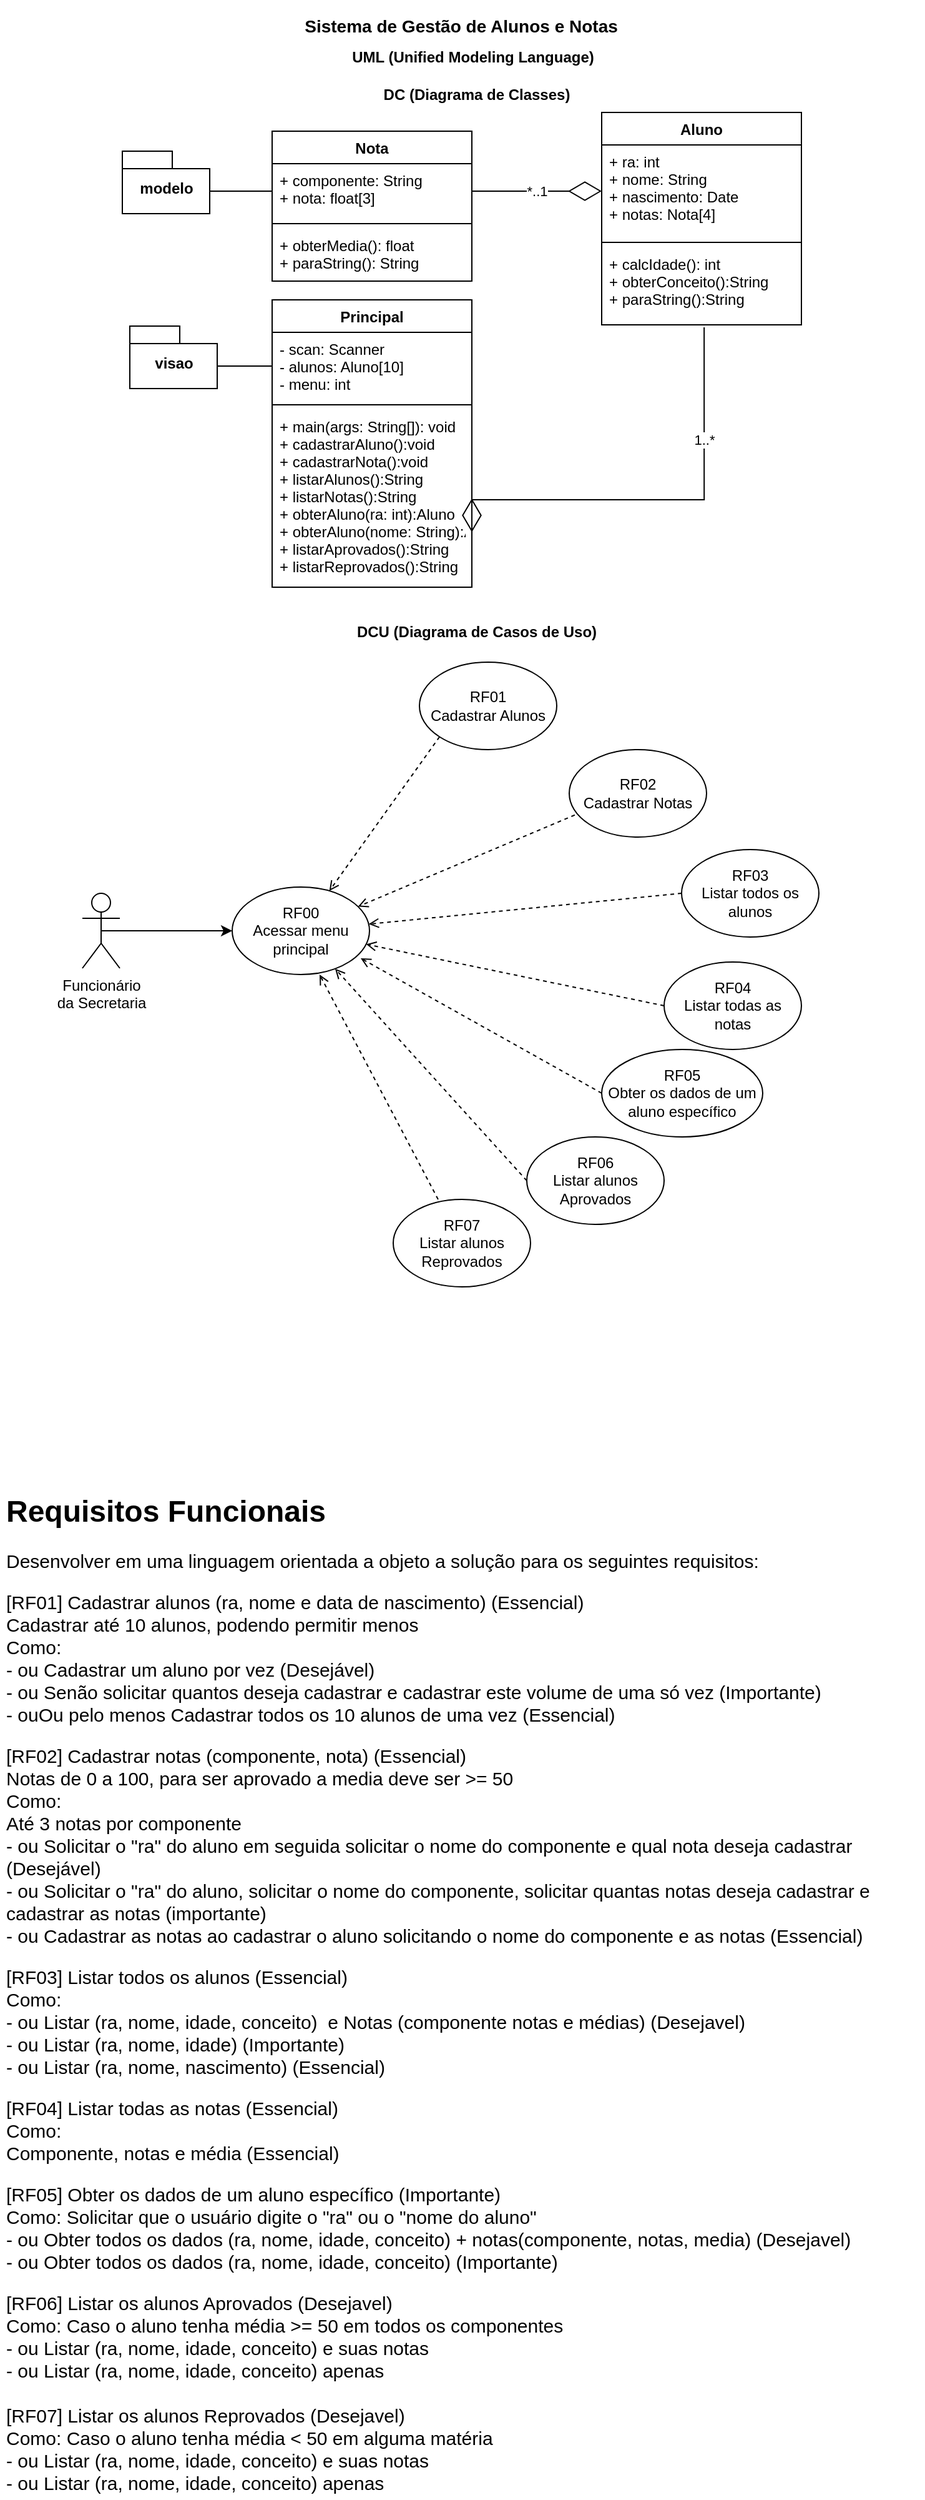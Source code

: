 <mxfile version="17.1.0" type="device"><diagram id="irQjFRANmormwDHj5U2y" name="Page-1"><mxGraphModel dx="1422" dy="705" grid="1" gridSize="10" guides="1" tooltips="1" connect="1" arrows="1" fold="1" page="1" pageScale="1" pageWidth="827" pageHeight="1169" math="0" shadow="0"><root><mxCell id="0"/><mxCell id="1" parent="0"/><mxCell id="8Msa50pF9skiaTiWw-om-1" value="Aluno" style="swimlane;fontStyle=1;align=center;verticalAlign=top;childLayout=stackLayout;horizontal=1;startSize=26;horizontalStack=0;resizeParent=1;resizeParentMax=0;resizeLast=0;collapsible=1;marginBottom=0;" parent="1" vertex="1"><mxGeometry x="526" y="110" width="160" height="170" as="geometry"/></mxCell><mxCell id="8Msa50pF9skiaTiWw-om-2" value="+ ra: int&#10;+ nome: String&#10;+ nascimento: Date&#10;+ notas: Nota[4]" style="text;strokeColor=none;fillColor=none;align=left;verticalAlign=top;spacingLeft=4;spacingRight=4;overflow=hidden;rotatable=0;points=[[0,0.5],[1,0.5]];portConstraint=eastwest;" parent="8Msa50pF9skiaTiWw-om-1" vertex="1"><mxGeometry y="26" width="160" height="74" as="geometry"/></mxCell><mxCell id="8Msa50pF9skiaTiWw-om-3" value="" style="line;strokeWidth=1;fillColor=none;align=left;verticalAlign=middle;spacingTop=-1;spacingLeft=3;spacingRight=3;rotatable=0;labelPosition=right;points=[];portConstraint=eastwest;" parent="8Msa50pF9skiaTiWw-om-1" vertex="1"><mxGeometry y="100" width="160" height="8" as="geometry"/></mxCell><mxCell id="8Msa50pF9skiaTiWw-om-4" value="+ calcIdade(): int&#10;+ obterConceito():String&#10;+ paraString():String" style="text;strokeColor=none;fillColor=none;align=left;verticalAlign=top;spacingLeft=4;spacingRight=4;overflow=hidden;rotatable=0;points=[[0,0.5],[1,0.5]];portConstraint=eastwest;" parent="8Msa50pF9skiaTiWw-om-1" vertex="1"><mxGeometry y="108" width="160" height="62" as="geometry"/></mxCell><mxCell id="8Msa50pF9skiaTiWw-om-5" value="Nota" style="swimlane;fontStyle=1;align=center;verticalAlign=top;childLayout=stackLayout;horizontal=1;startSize=26;horizontalStack=0;resizeParent=1;resizeParentMax=0;resizeLast=0;collapsible=1;marginBottom=0;" parent="1" vertex="1"><mxGeometry x="262" y="125" width="160" height="120" as="geometry"/></mxCell><mxCell id="8Msa50pF9skiaTiWw-om-6" value="+ componente: String&#10;+ nota: float[3]" style="text;strokeColor=none;fillColor=none;align=left;verticalAlign=top;spacingLeft=4;spacingRight=4;overflow=hidden;rotatable=0;points=[[0,0.5],[1,0.5]];portConstraint=eastwest;" parent="8Msa50pF9skiaTiWw-om-5" vertex="1"><mxGeometry y="26" width="160" height="44" as="geometry"/></mxCell><mxCell id="8Msa50pF9skiaTiWw-om-7" value="" style="line;strokeWidth=1;fillColor=none;align=left;verticalAlign=middle;spacingTop=-1;spacingLeft=3;spacingRight=3;rotatable=0;labelPosition=right;points=[];portConstraint=eastwest;" parent="8Msa50pF9skiaTiWw-om-5" vertex="1"><mxGeometry y="70" width="160" height="8" as="geometry"/></mxCell><mxCell id="8Msa50pF9skiaTiWw-om-8" value="+ obterMedia(): float&#10;+ paraString(): String" style="text;strokeColor=none;fillColor=none;align=left;verticalAlign=top;spacingLeft=4;spacingRight=4;overflow=hidden;rotatable=0;points=[[0,0.5],[1,0.5]];portConstraint=eastwest;" parent="8Msa50pF9skiaTiWw-om-5" vertex="1"><mxGeometry y="78" width="160" height="42" as="geometry"/></mxCell><mxCell id="8Msa50pF9skiaTiWw-om-9" value="modelo" style="shape=folder;fontStyle=1;spacingTop=10;tabWidth=40;tabHeight=14;tabPosition=left;html=1;" parent="1" vertex="1"><mxGeometry x="142" y="141" width="70" height="50" as="geometry"/></mxCell><mxCell id="8Msa50pF9skiaTiWw-om-10" value="*..1" style="endArrow=diamondThin;endFill=0;endSize=24;html=1;rounded=0;exitX=1;exitY=0.5;exitDx=0;exitDy=0;" parent="1" source="8Msa50pF9skiaTiWw-om-6" target="8Msa50pF9skiaTiWw-om-2" edge="1"><mxGeometry width="160" relative="1" as="geometry"><mxPoint x="502" y="245" as="sourcePoint"/><mxPoint x="602" y="175" as="targetPoint"/></mxGeometry></mxCell><mxCell id="8Msa50pF9skiaTiWw-om-11" value="visao" style="shape=folder;fontStyle=1;spacingTop=10;tabWidth=40;tabHeight=14;tabPosition=left;html=1;" parent="1" vertex="1"><mxGeometry x="148" y="281" width="70" height="50" as="geometry"/></mxCell><mxCell id="8Msa50pF9skiaTiWw-om-12" value="Principal" style="swimlane;fontStyle=1;align=center;verticalAlign=top;childLayout=stackLayout;horizontal=1;startSize=26;horizontalStack=0;resizeParent=1;resizeParentMax=0;resizeLast=0;collapsible=1;marginBottom=0;" parent="1" vertex="1"><mxGeometry x="262" y="260" width="160" height="230" as="geometry"/></mxCell><mxCell id="8Msa50pF9skiaTiWw-om-13" value="- scan: Scanner&#10;- alunos: Aluno[10]&#10;- menu: int" style="text;strokeColor=none;fillColor=none;align=left;verticalAlign=top;spacingLeft=4;spacingRight=4;overflow=hidden;rotatable=0;points=[[0,0.5],[1,0.5]];portConstraint=eastwest;" parent="8Msa50pF9skiaTiWw-om-12" vertex="1"><mxGeometry y="26" width="160" height="54" as="geometry"/></mxCell><mxCell id="8Msa50pF9skiaTiWw-om-14" value="" style="line;strokeWidth=1;fillColor=none;align=left;verticalAlign=middle;spacingTop=-1;spacingLeft=3;spacingRight=3;rotatable=0;labelPosition=right;points=[];portConstraint=eastwest;" parent="8Msa50pF9skiaTiWw-om-12" vertex="1"><mxGeometry y="80" width="160" height="8" as="geometry"/></mxCell><mxCell id="8Msa50pF9skiaTiWw-om-15" value="+ main(args: String[]): void&#10;+ cadastrarAluno():void&#10;+ cadastrarNota():void&#10;+ listarAlunos():String&#10;+ listarNotas():String&#10;+ obterAluno(ra: int):Aluno&#10;+ obterAluno(nome: String):Aluno&#10;+ listarAprovados():String&#10;+ listarReprovados():String" style="text;strokeColor=none;fillColor=none;align=left;verticalAlign=top;spacingLeft=4;spacingRight=4;overflow=hidden;rotatable=0;points=[[0,0.5],[1,0.5]];portConstraint=eastwest;" parent="8Msa50pF9skiaTiWw-om-12" vertex="1"><mxGeometry y="88" width="160" height="142" as="geometry"/></mxCell><mxCell id="8Msa50pF9skiaTiWw-om-16" value="1..*" style="endArrow=diamondThin;endFill=0;endSize=24;html=1;rounded=0;exitX=0.513;exitY=1.032;exitDx=0;exitDy=0;exitPerimeter=0;edgeStyle=orthogonalEdgeStyle;entryX=1;entryY=0.5;entryDx=0;entryDy=0;" parent="1" source="8Msa50pF9skiaTiWw-om-4" target="8Msa50pF9skiaTiWw-om-15" edge="1"><mxGeometry x="-0.446" width="160" relative="1" as="geometry"><mxPoint x="582" y="485" as="sourcePoint"/><mxPoint x="536" y="183" as="targetPoint"/><Array as="points"><mxPoint x="608" y="420"/></Array><mxPoint as="offset"/></mxGeometry></mxCell><mxCell id="8Msa50pF9skiaTiWw-om-18" style="edgeStyle=orthogonalEdgeStyle;rounded=0;orthogonalLoop=1;jettySize=auto;html=1;exitX=0;exitY=0.5;exitDx=0;exitDy=0;entryX=0;entryY=0;entryDx=70;entryDy=32;entryPerimeter=0;endArrow=none;endFill=0;" parent="1" source="8Msa50pF9skiaTiWw-om-13" target="8Msa50pF9skiaTiWw-om-11" edge="1"><mxGeometry relative="1" as="geometry"/></mxCell><mxCell id="8Msa50pF9skiaTiWw-om-19" style="edgeStyle=orthogonalEdgeStyle;rounded=0;orthogonalLoop=1;jettySize=auto;html=1;exitX=0;exitY=0.5;exitDx=0;exitDy=0;entryX=0;entryY=0;entryDx=70;entryDy=32;entryPerimeter=0;endArrow=none;endFill=0;" parent="1" source="8Msa50pF9skiaTiWw-om-6" target="8Msa50pF9skiaTiWw-om-9" edge="1"><mxGeometry relative="1" as="geometry"/></mxCell><mxCell id="8Msa50pF9skiaTiWw-om-20" value="DC (Diagrama de Classes)" style="text;align=center;fontStyle=1;verticalAlign=middle;spacingLeft=3;spacingRight=3;strokeColor=none;rotatable=0;points=[[0,0.5],[1,0.5]];portConstraint=eastwest;" parent="1" vertex="1"><mxGeometry x="333" y="80" width="186" height="30" as="geometry"/></mxCell><mxCell id="8Msa50pF9skiaTiWw-om-21" value="Sistema de Gestão de Alunos e Notas" style="text;align=center;fontStyle=1;verticalAlign=middle;spacingLeft=3;spacingRight=3;strokeColor=none;rotatable=0;points=[[0,0.5],[1,0.5]];portConstraint=eastwest;fontSize=14;" parent="1" vertex="1"><mxGeometry x="278" y="20" width="271" height="40" as="geometry"/></mxCell><mxCell id="8Msa50pF9skiaTiWw-om-23" value="&lt;h1&gt;Requisitos Funcionais&lt;/h1&gt;&lt;p style=&quot;font-size: 15px&quot;&gt;&lt;font style=&quot;font-size: 15px&quot;&gt;Desenvolver em uma linguagem orientada a objeto a solução para os seguintes requisitos:&lt;/font&gt;&lt;/p&gt;&lt;p style=&quot;font-size: 15px&quot;&gt;&lt;font style=&quot;font-size: 15px&quot;&gt;[RF01] Cadastrar alunos (ra, nome e data de nascimento) (Essencial)&lt;br&gt;Cadastrar até 10 alunos, podendo permitir menos&lt;br&gt;&lt;span&gt;Como:&lt;br&gt;&lt;/span&gt;&lt;span&gt;- ou Cadastrar um aluno por vez (Desejável)&lt;br&gt;&lt;/span&gt;&lt;span&gt;- ou Senão solicitar quantos deseja cadastrar e cadastrar este volume de uma só vez (Importante)&lt;br&gt;&lt;/span&gt;&lt;span&gt;- ouOu pelo menos Cadastrar todos os 10 alunos de uma vez (Essencial)&lt;/span&gt;&lt;/font&gt;&lt;/p&gt;&lt;p style=&quot;font-size: 15px&quot;&gt;&lt;font style=&quot;font-size: 15px&quot;&gt;&lt;span&gt;[RF02] Cadastrar notas (componente, nota) (Essencial)&lt;br&gt;Notas de 0 a 100, para ser aprovado a media deve ser &amp;gt;= 50&lt;br&gt;Como:&lt;br&gt;Até 3 notas por componente&lt;br&gt;- ou Solicitar o &quot;ra&quot; do aluno em seguida solicitar o nome do componente e qual nota deseja cadastrar (Desejável)&lt;br&gt;- ou Solicitar o &quot;ra&quot; do aluno, solicitar o nome do componente, solicitar quantas notas deseja cadastrar e cadastrar as notas (importante)&lt;br&gt;&lt;/span&gt;- ou Cadastrar as notas ao cadastrar o aluno solicitando o nome do componente e as notas (Essencial)&lt;span&gt;&lt;br&gt;&lt;/span&gt;&lt;/font&gt;&lt;/p&gt;&lt;p style=&quot;font-size: 15px&quot;&gt;&lt;font style=&quot;font-size: 15px&quot;&gt;&lt;span&gt;[RF03] Listar todos os alunos (Essencial)&lt;br&gt;Como:&lt;br&gt;- ou Listar (ra, nome, idade, conceito)&amp;nbsp; e Notas (componente notas e médias) (Desejavel)&lt;br&gt;&lt;/span&gt;&lt;span&gt;- ou Listar (ra, nome, idade) (Importante)&lt;br&gt;&lt;/span&gt;&lt;span&gt;- ou Listar (ra, nome, nascimento) (Essencial)&lt;/span&gt;&lt;/font&gt;&lt;/p&gt;&lt;p style=&quot;font-size: 15px&quot;&gt;&lt;span&gt;&lt;font style=&quot;font-size: 15px&quot;&gt;[RF04] Listar todas as notas (Essencial)&lt;br&gt;Como:&lt;br&gt;Componente, notas e média (Essencial)&lt;/font&gt;&lt;/span&gt;&lt;/p&gt;&lt;p style=&quot;font-size: 15px&quot;&gt;&lt;font style=&quot;font-size: 15px&quot;&gt;&lt;span&gt;[RF05] Obter os dados de um aluno específico (Importante)&lt;br&gt;Como: Solicitar que o usuário digite o &quot;ra&quot; ou o &quot;nome do aluno&quot;&lt;br&gt;- ou Obter todos os dados (ra, nome, idade, conceito) + notas(componente, notas, media) (Desejavel)&lt;br&gt;&lt;/span&gt;- ou Obter todos os dados (ra, nome, idade, conceito) (Importante)&lt;br&gt;&lt;/font&gt;&lt;/p&gt;&lt;font style=&quot;font-size: 15px&quot;&gt;[RF06] Listar os alunos Aprovados (Desejavel)&lt;br&gt;Como: Caso o aluno tenha média &amp;gt;= 50 em todos os componentes&lt;br&gt;- ou Listar (ra, nome, idade, conceito) e suas notas&lt;br&gt;- ou Listar (ra, nome, idade, conceito) apenas&lt;br&gt;&lt;br&gt;[RF07] Listar os alunos Reprovados (Desejavel)&lt;br&gt;Como: Caso o aluno tenha média &amp;lt; 50 em alguma matéria&lt;br&gt;- ou Listar (ra, nome, idade, conceito) e suas notas&lt;br&gt;- ou Listar (ra, nome, idade, conceito) apenas&lt;/font&gt;" style="text;html=1;strokeColor=none;fillColor=none;spacing=5;spacingTop=-20;whiteSpace=wrap;overflow=hidden;rounded=0;" parent="1" vertex="1"><mxGeometry x="44" y="1210" width="740" height="810" as="geometry"/></mxCell><mxCell id="pyONKHtpVznj3c4vF05w-1" value="UML (Unified Modeling Language)" style="text;align=center;fontStyle=1;verticalAlign=middle;spacingLeft=3;spacingRight=3;strokeColor=none;rotatable=0;points=[[0,0.5],[1,0.5]];portConstraint=eastwest;" vertex="1" parent="1"><mxGeometry x="330" y="50" width="186" height="30" as="geometry"/></mxCell><mxCell id="pyONKHtpVznj3c4vF05w-2" value="DCU (Diagrama de Casos de Uso)" style="text;align=center;fontStyle=1;verticalAlign=middle;spacingLeft=3;spacingRight=3;strokeColor=none;rotatable=0;points=[[0,0.5],[1,0.5]];portConstraint=eastwest;" vertex="1" parent="1"><mxGeometry x="326" y="510" width="200" height="30" as="geometry"/></mxCell><mxCell id="pyONKHtpVznj3c4vF05w-9" style="edgeStyle=orthogonalEdgeStyle;rounded=0;orthogonalLoop=1;jettySize=auto;html=1;exitX=0.5;exitY=0.5;exitDx=0;exitDy=0;exitPerimeter=0;entryX=0;entryY=0.5;entryDx=0;entryDy=0;fontSize=12;" edge="1" parent="1" source="pyONKHtpVznj3c4vF05w-3" target="pyONKHtpVznj3c4vF05w-8"><mxGeometry relative="1" as="geometry"/></mxCell><mxCell id="pyONKHtpVznj3c4vF05w-3" value="Funcionário&lt;br style=&quot;font-size: 12px;&quot;&gt;da Secretaria" style="shape=umlActor;verticalLabelPosition=bottom;verticalAlign=top;html=1;outlineConnect=0;fontSize=12;" vertex="1" parent="1"><mxGeometry x="110" y="735" width="30" height="60" as="geometry"/></mxCell><mxCell id="pyONKHtpVznj3c4vF05w-13" style="rounded=0;orthogonalLoop=1;jettySize=auto;html=1;exitX=0;exitY=1;exitDx=0;exitDy=0;fontSize=12;dashed=1;endArrow=open;endFill=0;" edge="1" parent="1" source="pyONKHtpVznj3c4vF05w-4" target="pyONKHtpVznj3c4vF05w-8"><mxGeometry relative="1" as="geometry"/></mxCell><mxCell id="pyONKHtpVznj3c4vF05w-4" value="RF01&lt;br&gt;Cadastrar Alunos" style="ellipse;whiteSpace=wrap;html=1;fontSize=12;" vertex="1" parent="1"><mxGeometry x="380" y="550" width="110" height="70" as="geometry"/></mxCell><mxCell id="pyONKHtpVznj3c4vF05w-14" style="edgeStyle=none;rounded=0;orthogonalLoop=1;jettySize=auto;html=1;dashed=1;fontSize=12;endArrow=open;endFill=0;" edge="1" parent="1" target="pyONKHtpVznj3c4vF05w-8"><mxGeometry relative="1" as="geometry"><mxPoint x="510" y="670" as="sourcePoint"/></mxGeometry></mxCell><mxCell id="pyONKHtpVznj3c4vF05w-5" value="RF02&lt;br&gt;Cadastrar Notas" style="ellipse;whiteSpace=wrap;html=1;fontSize=12;" vertex="1" parent="1"><mxGeometry x="500" y="620" width="110" height="70" as="geometry"/></mxCell><mxCell id="pyONKHtpVznj3c4vF05w-15" style="edgeStyle=none;rounded=0;orthogonalLoop=1;jettySize=auto;html=1;exitX=0;exitY=0.5;exitDx=0;exitDy=0;dashed=1;fontSize=12;endArrow=open;endFill=0;" edge="1" parent="1" source="pyONKHtpVznj3c4vF05w-6" target="pyONKHtpVznj3c4vF05w-8"><mxGeometry relative="1" as="geometry"/></mxCell><mxCell id="pyONKHtpVznj3c4vF05w-6" value="RF03&lt;br&gt;Listar todos os alunos" style="ellipse;whiteSpace=wrap;html=1;fontSize=12;" vertex="1" parent="1"><mxGeometry x="590" y="700" width="110" height="70" as="geometry"/></mxCell><mxCell id="pyONKHtpVznj3c4vF05w-16" style="edgeStyle=none;rounded=0;orthogonalLoop=1;jettySize=auto;html=1;exitX=0;exitY=0.5;exitDx=0;exitDy=0;dashed=1;fontSize=12;endArrow=open;endFill=0;" edge="1" parent="1" source="pyONKHtpVznj3c4vF05w-7" target="pyONKHtpVznj3c4vF05w-8"><mxGeometry relative="1" as="geometry"/></mxCell><mxCell id="pyONKHtpVznj3c4vF05w-7" value="RF04&lt;br&gt;Listar todas as notas" style="ellipse;whiteSpace=wrap;html=1;fontSize=12;" vertex="1" parent="1"><mxGeometry x="576" y="790" width="110" height="70" as="geometry"/></mxCell><mxCell id="pyONKHtpVznj3c4vF05w-8" value="RF00&lt;br&gt;Acessar menu principal" style="ellipse;whiteSpace=wrap;html=1;fontSize=12;" vertex="1" parent="1"><mxGeometry x="230" y="730" width="110" height="70" as="geometry"/></mxCell><mxCell id="pyONKHtpVznj3c4vF05w-18" style="edgeStyle=none;rounded=0;orthogonalLoop=1;jettySize=auto;html=1;exitX=0;exitY=0.5;exitDx=0;exitDy=0;dashed=1;fontSize=12;endArrow=open;endFill=0;" edge="1" parent="1" source="pyONKHtpVznj3c4vF05w-10" target="pyONKHtpVznj3c4vF05w-8"><mxGeometry relative="1" as="geometry"/></mxCell><mxCell id="pyONKHtpVznj3c4vF05w-10" value="RF06&lt;br&gt;Listar alunos Aprovados" style="ellipse;whiteSpace=wrap;html=1;fontSize=12;" vertex="1" parent="1"><mxGeometry x="466" y="930" width="110" height="70" as="geometry"/></mxCell><mxCell id="pyONKHtpVznj3c4vF05w-19" style="edgeStyle=none;rounded=0;orthogonalLoop=1;jettySize=auto;html=1;exitX=0.327;exitY=0;exitDx=0;exitDy=0;dashed=1;fontSize=12;endArrow=open;endFill=0;exitPerimeter=0;" edge="1" parent="1" source="pyONKHtpVznj3c4vF05w-11"><mxGeometry relative="1" as="geometry"><mxPoint x="300" y="800" as="targetPoint"/></mxGeometry></mxCell><mxCell id="pyONKHtpVznj3c4vF05w-11" value="RF07&lt;br&gt;Listar alunos Reprovados" style="ellipse;whiteSpace=wrap;html=1;fontSize=12;" vertex="1" parent="1"><mxGeometry x="359" y="980" width="110" height="70" as="geometry"/></mxCell><mxCell id="pyONKHtpVznj3c4vF05w-17" style="edgeStyle=none;rounded=0;orthogonalLoop=1;jettySize=auto;html=1;exitX=0;exitY=0.5;exitDx=0;exitDy=0;entryX=0.936;entryY=0.814;entryDx=0;entryDy=0;entryPerimeter=0;dashed=1;fontSize=12;endArrow=open;endFill=0;" edge="1" parent="1" source="pyONKHtpVznj3c4vF05w-12" target="pyONKHtpVznj3c4vF05w-8"><mxGeometry relative="1" as="geometry"/></mxCell><mxCell id="pyONKHtpVznj3c4vF05w-12" value="RF05&lt;br&gt;&lt;span style=&quot;text-align: left&quot;&gt;&lt;font style=&quot;font-size: 12px&quot;&gt;Obter os dados de um aluno específico&lt;/font&gt;&lt;/span&gt;" style="ellipse;whiteSpace=wrap;html=1;fontSize=12;" vertex="1" parent="1"><mxGeometry x="526" y="860" width="129" height="70" as="geometry"/></mxCell></root></mxGraphModel></diagram></mxfile>